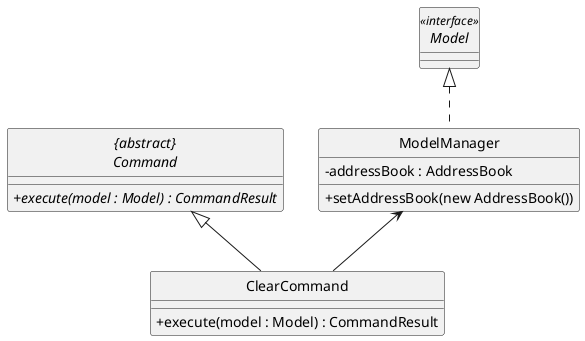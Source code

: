 @startuml
 skinparam backgroundColor #ffffff
 skinparam classAttributeIconSize 0
 hide circle

 abstract class "{abstract}\nCommand" {
     + {abstract} execute(model : Model) : CommandResult
 }

 interface Model <<interface>> {
 }

 class ModelManager implements Model{
     -addressBook : AddressBook
     +setAddressBook(new AddressBook())
 }

 class ClearCommand {
     /' Fields '/

     /' Methods '/
     + execute(model : Model) : CommandResult
 }

 ModelManager <-- ClearCommand
 "{abstract}\nCommand" <|-- ClearCommand

 @enduml